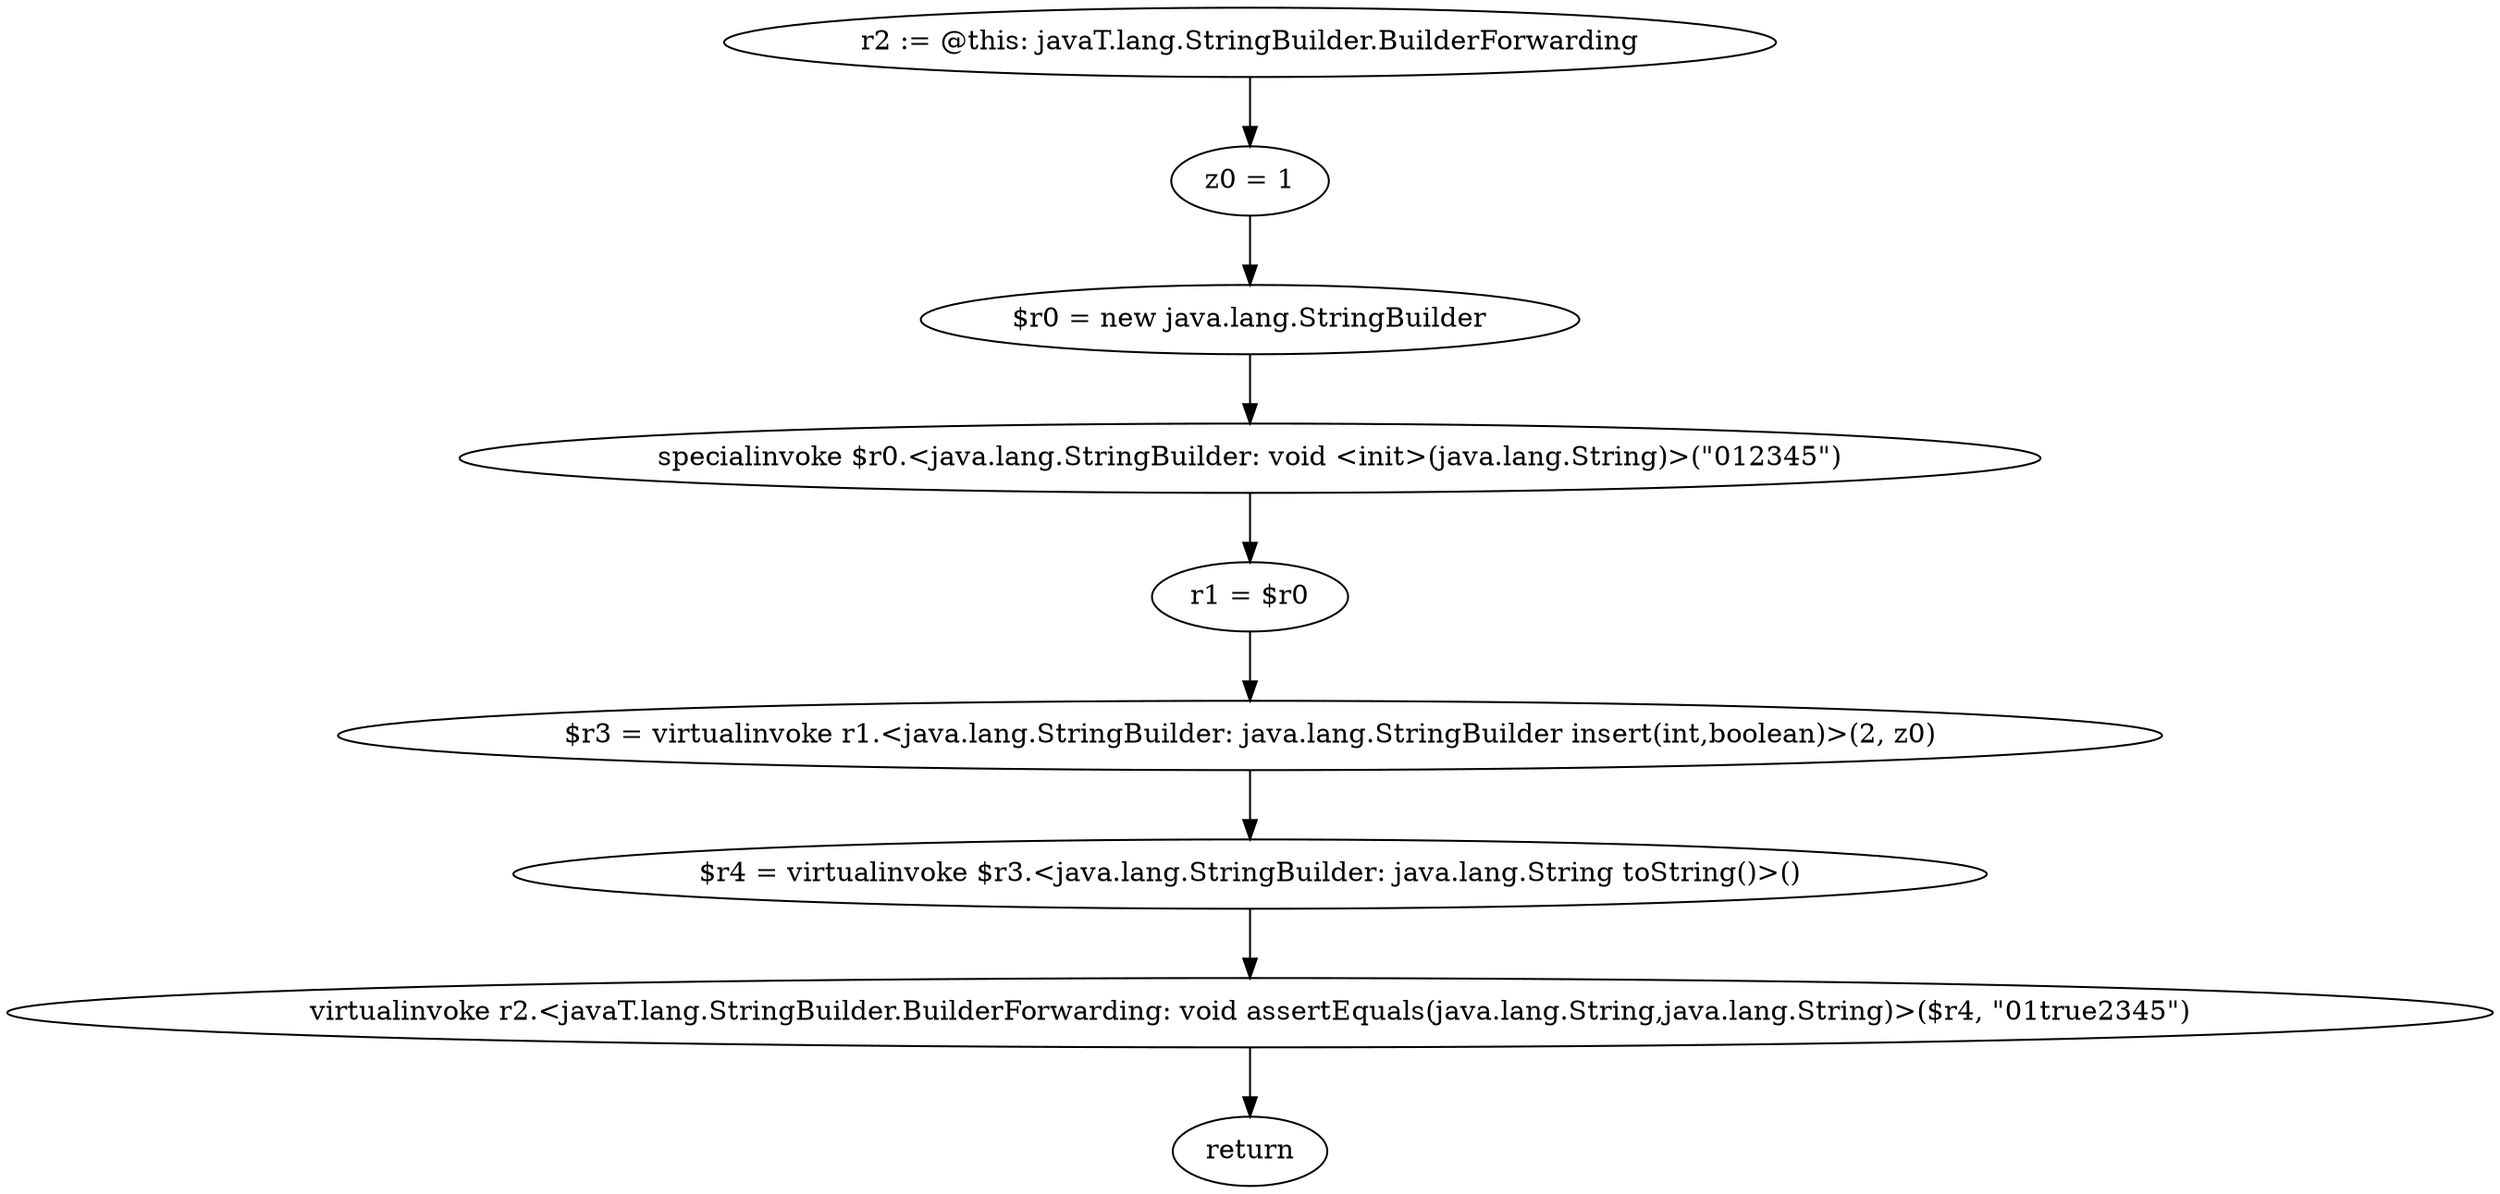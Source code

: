 digraph "unitGraph" {
    "r2 := @this: javaT.lang.StringBuilder.BuilderForwarding"
    "z0 = 1"
    "$r0 = new java.lang.StringBuilder"
    "specialinvoke $r0.<java.lang.StringBuilder: void <init>(java.lang.String)>(\"012345\")"
    "r1 = $r0"
    "$r3 = virtualinvoke r1.<java.lang.StringBuilder: java.lang.StringBuilder insert(int,boolean)>(2, z0)"
    "$r4 = virtualinvoke $r3.<java.lang.StringBuilder: java.lang.String toString()>()"
    "virtualinvoke r2.<javaT.lang.StringBuilder.BuilderForwarding: void assertEquals(java.lang.String,java.lang.String)>($r4, \"01true2345\")"
    "return"
    "r2 := @this: javaT.lang.StringBuilder.BuilderForwarding"->"z0 = 1";
    "z0 = 1"->"$r0 = new java.lang.StringBuilder";
    "$r0 = new java.lang.StringBuilder"->"specialinvoke $r0.<java.lang.StringBuilder: void <init>(java.lang.String)>(\"012345\")";
    "specialinvoke $r0.<java.lang.StringBuilder: void <init>(java.lang.String)>(\"012345\")"->"r1 = $r0";
    "r1 = $r0"->"$r3 = virtualinvoke r1.<java.lang.StringBuilder: java.lang.StringBuilder insert(int,boolean)>(2, z0)";
    "$r3 = virtualinvoke r1.<java.lang.StringBuilder: java.lang.StringBuilder insert(int,boolean)>(2, z0)"->"$r4 = virtualinvoke $r3.<java.lang.StringBuilder: java.lang.String toString()>()";
    "$r4 = virtualinvoke $r3.<java.lang.StringBuilder: java.lang.String toString()>()"->"virtualinvoke r2.<javaT.lang.StringBuilder.BuilderForwarding: void assertEquals(java.lang.String,java.lang.String)>($r4, \"01true2345\")";
    "virtualinvoke r2.<javaT.lang.StringBuilder.BuilderForwarding: void assertEquals(java.lang.String,java.lang.String)>($r4, \"01true2345\")"->"return";
}
